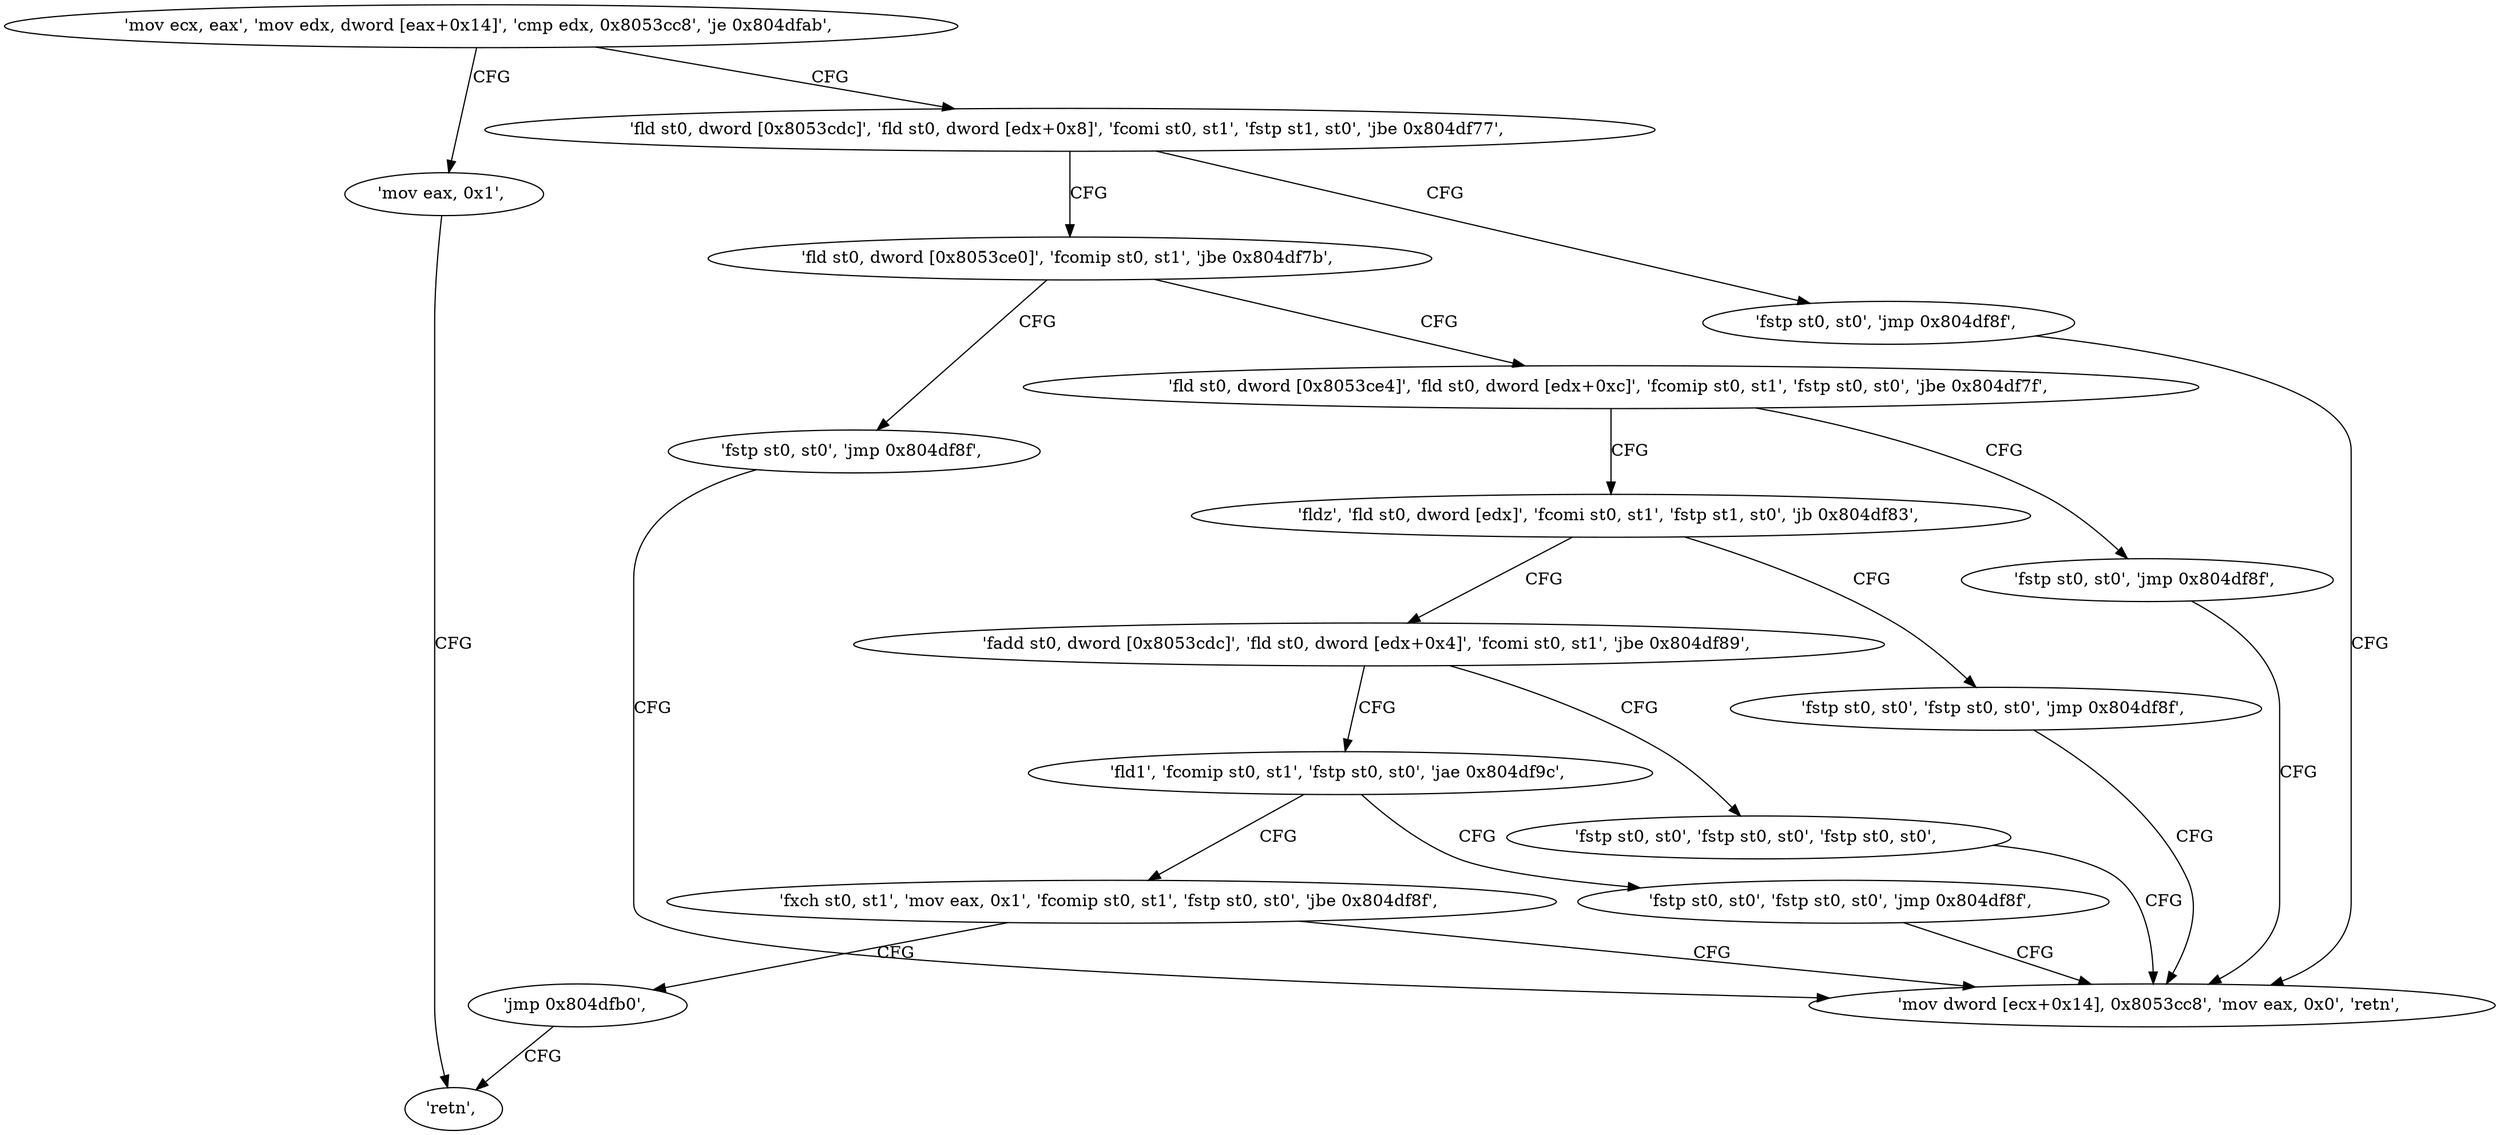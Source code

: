 digraph "func" {
"134536985" [label = "'mov ecx, eax', 'mov edx, dword [eax+0x14]', 'cmp edx, 0x8053cc8', 'je 0x804dfab', " ]
"134537131" [label = "'mov eax, 0x1', " ]
"134537002" [label = "'fld st0, dword [0x8053cdc]', 'fld st0, dword [edx+0x8]', 'fcomi st0, st1', 'fstp st1, st0', 'jbe 0x804df77', " ]
"134537136" [label = "'retn', " ]
"134537079" [label = "'fstp st0, st0', 'jmp 0x804df8f', " ]
"134537017" [label = "'fld st0, dword [0x8053ce0]', 'fcomip st0, st1', 'jbe 0x804df7b', " ]
"134537103" [label = "'mov dword [ecx+0x14], 0x8053cc8', 'mov eax, 0x0', 'retn', " ]
"134537083" [label = "'fstp st0, st0', 'jmp 0x804df8f', " ]
"134537027" [label = "'fld st0, dword [0x8053ce4]', 'fld st0, dword [edx+0xc]', 'fcomip st0, st1', 'fstp st0, st0', 'jbe 0x804df7f', " ]
"134537087" [label = "'fstp st0, st0', 'jmp 0x804df8f', " ]
"134537042" [label = "'fldz', 'fld st0, dword [edx]', 'fcomi st0, st1', 'fstp st1, st0', 'jb 0x804df83', " ]
"134537091" [label = "'fstp st0, st0', 'fstp st0, st0', 'jmp 0x804df8f', " ]
"134537052" [label = "'fadd st0, dword [0x8053cdc]', 'fld st0, dword [edx+0x4]', 'fcomi st0, st1', 'jbe 0x804df89', " ]
"134537097" [label = "'fstp st0, st0', 'fstp st0, st0', 'fstp st0, st0', " ]
"134537065" [label = "'fld1', 'fcomip st0, st1', 'fstp st0, st0', 'jae 0x804df9c', " ]
"134537116" [label = "'fxch st0, st1', 'mov eax, 0x1', 'fcomip st0, st1', 'fstp st0, st0', 'jbe 0x804df8f', " ]
"134537073" [label = "'fstp st0, st0', 'fstp st0, st0', 'jmp 0x804df8f', " ]
"134537129" [label = "'jmp 0x804dfb0', " ]
"134536985" -> "134537131" [ label = "CFG" ]
"134536985" -> "134537002" [ label = "CFG" ]
"134537131" -> "134537136" [ label = "CFG" ]
"134537002" -> "134537079" [ label = "CFG" ]
"134537002" -> "134537017" [ label = "CFG" ]
"134537079" -> "134537103" [ label = "CFG" ]
"134537017" -> "134537083" [ label = "CFG" ]
"134537017" -> "134537027" [ label = "CFG" ]
"134537083" -> "134537103" [ label = "CFG" ]
"134537027" -> "134537087" [ label = "CFG" ]
"134537027" -> "134537042" [ label = "CFG" ]
"134537087" -> "134537103" [ label = "CFG" ]
"134537042" -> "134537091" [ label = "CFG" ]
"134537042" -> "134537052" [ label = "CFG" ]
"134537091" -> "134537103" [ label = "CFG" ]
"134537052" -> "134537097" [ label = "CFG" ]
"134537052" -> "134537065" [ label = "CFG" ]
"134537097" -> "134537103" [ label = "CFG" ]
"134537065" -> "134537116" [ label = "CFG" ]
"134537065" -> "134537073" [ label = "CFG" ]
"134537116" -> "134537103" [ label = "CFG" ]
"134537116" -> "134537129" [ label = "CFG" ]
"134537073" -> "134537103" [ label = "CFG" ]
"134537129" -> "134537136" [ label = "CFG" ]
}
